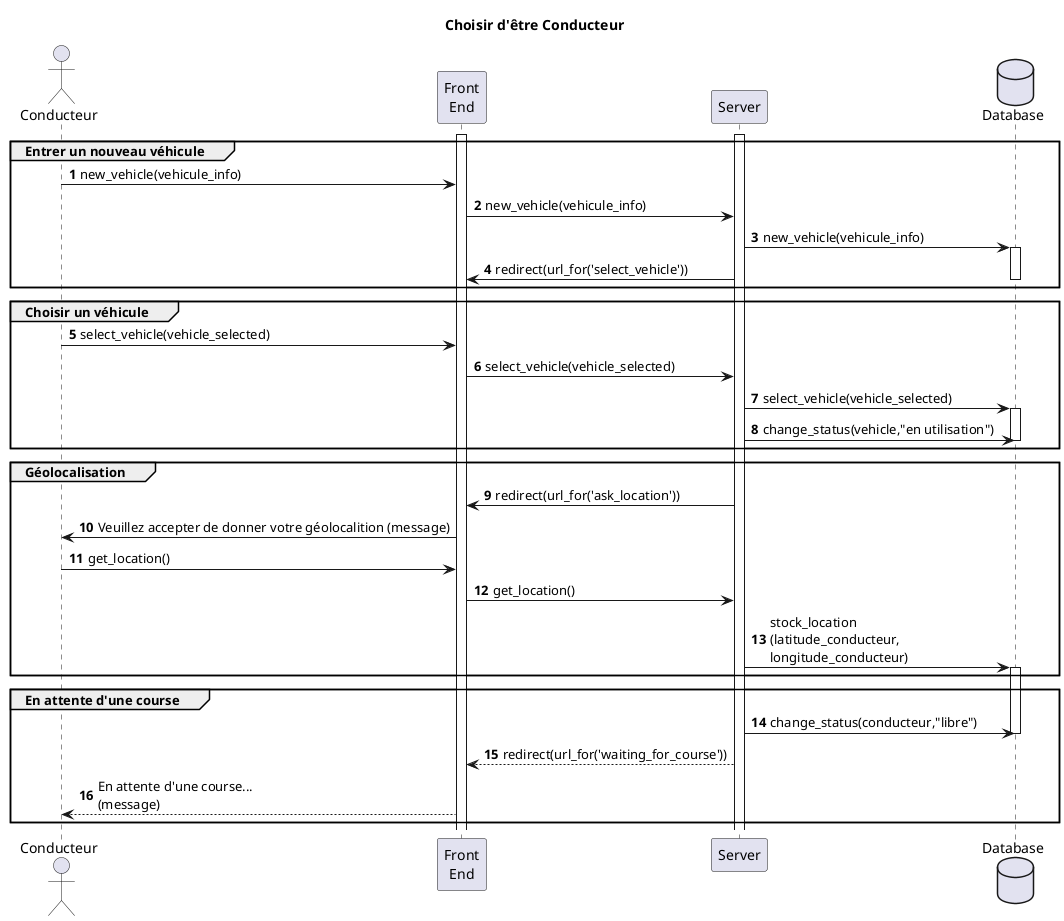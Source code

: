 @startuml

Title Choisir d'être Conducteur

actor "Conducteur"
participant "Front\nEnd" as FrontEnd
participant Server
database Database 

autonumber 
activate Server
activate FrontEnd

group Entrer un nouveau véhicule
    Conducteur -> FrontEnd : new_vehicle(vehicule_info)
    FrontEnd -> Server : new_vehicle(vehicule_info)
    Server -> Database++ : new_vehicle(vehicule_info)
    Server -> FrontEnd : redirect(url_for('select_vehicle'))
    deactivate Database
end

group Choisir un véhicule
    Conducteur -> FrontEnd : select_vehicle(vehicle_selected)
    FrontEnd -> Server : select_vehicle(vehicle_selected)
    Server -> Database++ : select_vehicle(vehicle_selected)
    Server -> Database : change_status(vehicle,"en utilisation")
    deactivate Database
end

group Géolocalisation
    Server-> FrontEnd : redirect(url_for('ask_location'))
    FrontEnd-> Conducteur : Veuillez accepter de donner votre géolocalition (message)
    Conducteur -> FrontEnd : get_location() 
    FrontEnd -> Server : get_location() 
    Server -> Database++ : stock_location\n(latitude_conducteur,\nlongitude_conducteur) 
end 

group En attente d'une course
    Server -> Database : change_status(conducteur,"libre")
    deactivate Database
    Server --> FrontEnd : redirect(url_for('waiting_for_course'))
    FrontEnd --> Conducteur : En attente d'une course...\n(message)
end

@enduml